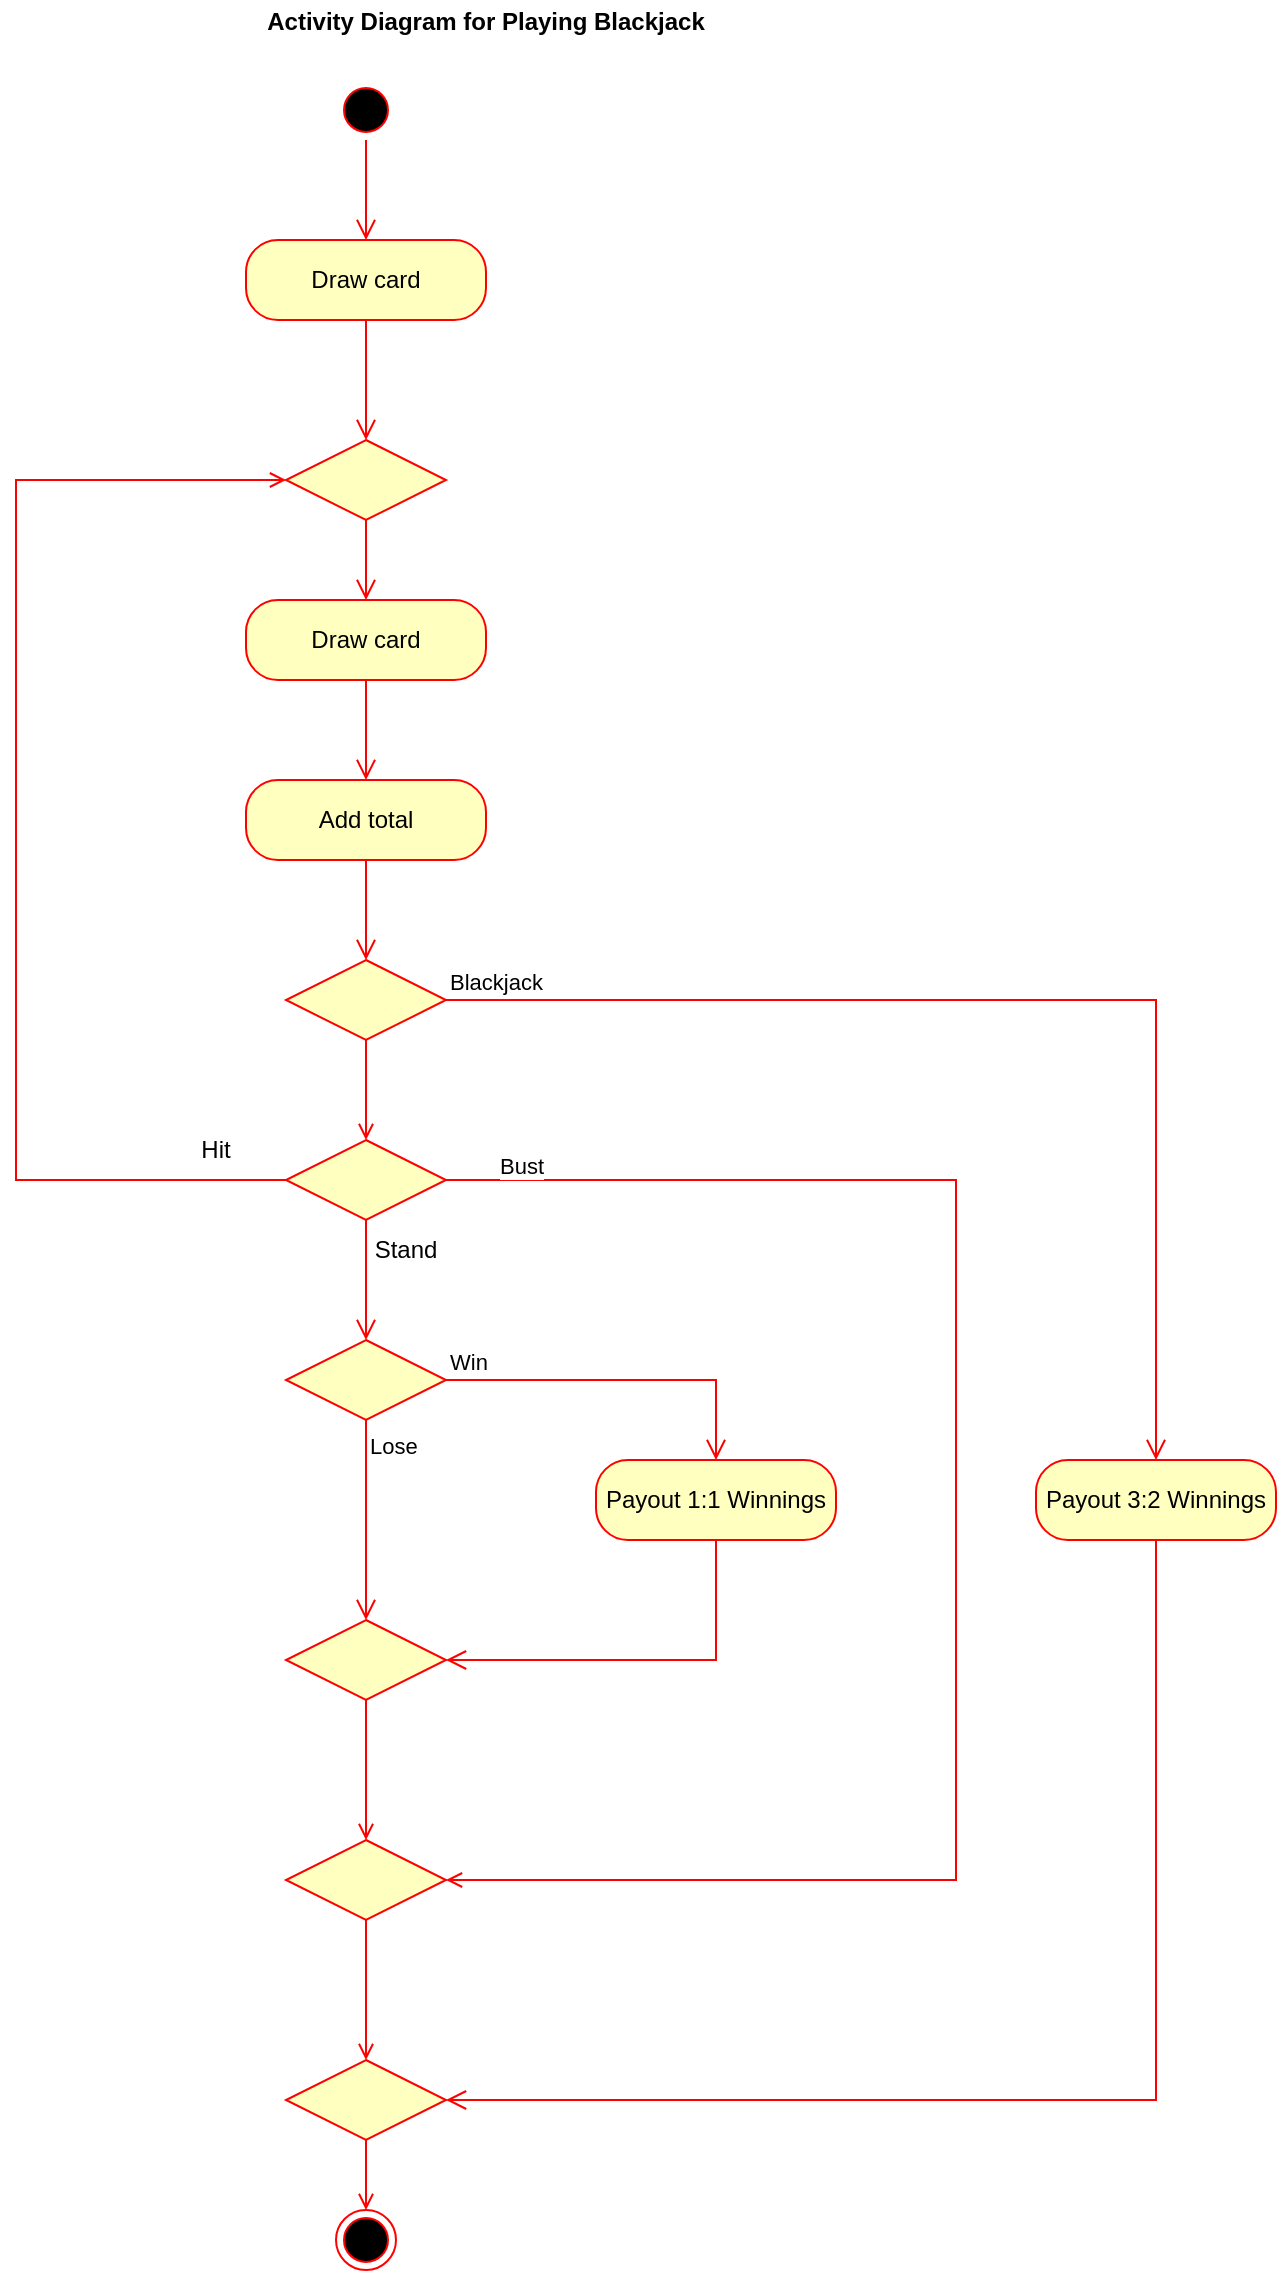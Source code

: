 <mxfile version="15.9.1" type="device"><diagram id="6oHgHrb_XTpT78l9tFXm" name="Page-1"><mxGraphModel dx="2080" dy="1128" grid="1" gridSize="10" guides="1" tooltips="1" connect="1" arrows="1" fold="1" page="1" pageScale="1" pageWidth="850" pageHeight="1100" math="0" shadow="0"><root><mxCell id="0"/><mxCell id="1" parent="0"/><mxCell id="9abvAwKemvBptrhSJqNt-8" value="Activity Diagram for Playing Blackjack" style="text;align=center;fontStyle=1;verticalAlign=middle;spacingLeft=3;spacingRight=3;strokeColor=none;rotatable=0;points=[[0,0.5],[1,0.5]];portConstraint=eastwest;" parent="1" vertex="1"><mxGeometry x="280" y="30" width="290" height="20" as="geometry"/></mxCell><mxCell id="9abvAwKemvBptrhSJqNt-34" value="" style="ellipse;html=1;shape=startState;fillColor=#000000;strokeColor=#ff0000;" parent="1" vertex="1"><mxGeometry x="350" y="70" width="30" height="30" as="geometry"/></mxCell><mxCell id="9abvAwKemvBptrhSJqNt-56" value="" style="ellipse;html=1;shape=endState;fillColor=#000000;strokeColor=#ff0000;" parent="1" vertex="1"><mxGeometry x="350" y="1135" width="30" height="30" as="geometry"/></mxCell><mxCell id="WDBIjjufLCB4MPsdozKG-2" value="" style="edgeStyle=orthogonalEdgeStyle;html=1;verticalAlign=bottom;endArrow=open;endSize=8;strokeColor=#ff0000;rounded=0;exitX=0.5;exitY=1;exitDx=0;exitDy=0;" parent="1" source="9abvAwKemvBptrhSJqNt-34" target="WDBIjjufLCB4MPsdozKG-16" edge="1"><mxGeometry relative="1" as="geometry"><mxPoint x="365" y="260" as="targetPoint"/><mxPoint x="365" y="170" as="sourcePoint"/></mxGeometry></mxCell><mxCell id="WDBIjjufLCB4MPsdozKG-16" value="Draw card" style="rounded=1;whiteSpace=wrap;html=1;arcSize=40;fontColor=#000000;fillColor=#ffffc0;strokeColor=#ff0000;" parent="1" vertex="1"><mxGeometry x="305" y="150" width="120" height="40" as="geometry"/></mxCell><mxCell id="WDBIjjufLCB4MPsdozKG-17" value="" style="edgeStyle=orthogonalEdgeStyle;html=1;verticalAlign=bottom;endArrow=open;endSize=8;strokeColor=#ff0000;rounded=0;" parent="1" source="WDBIjjufLCB4MPsdozKG-16" target="WDBIjjufLCB4MPsdozKG-33" edge="1"><mxGeometry relative="1" as="geometry"><mxPoint x="365" y="290" as="targetPoint"/></mxGeometry></mxCell><mxCell id="WDBIjjufLCB4MPsdozKG-33" value="" style="rhombus;whiteSpace=wrap;html=1;fillColor=#ffffc0;strokeColor=#ff0000;" parent="1" vertex="1"><mxGeometry x="325" y="250" width="80" height="40" as="geometry"/></mxCell><mxCell id="WDBIjjufLCB4MPsdozKG-35" value="" style="edgeStyle=orthogonalEdgeStyle;html=1;align=left;verticalAlign=top;endArrow=open;endSize=8;strokeColor=#ff0000;rounded=0;" parent="1" source="WDBIjjufLCB4MPsdozKG-33" target="WDBIjjufLCB4MPsdozKG-36" edge="1"><mxGeometry x="-1" relative="1" as="geometry"><mxPoint x="365" y="370" as="targetPoint"/></mxGeometry></mxCell><mxCell id="WDBIjjufLCB4MPsdozKG-36" value="Draw card" style="rounded=1;whiteSpace=wrap;html=1;arcSize=40;fontColor=#000000;fillColor=#ffffc0;strokeColor=#ff0000;" parent="1" vertex="1"><mxGeometry x="305" y="330" width="120" height="40" as="geometry"/></mxCell><mxCell id="WDBIjjufLCB4MPsdozKG-37" value="" style="edgeStyle=orthogonalEdgeStyle;html=1;verticalAlign=bottom;endArrow=open;endSize=8;strokeColor=#ff0000;rounded=0;entryX=0.5;entryY=0;entryDx=0;entryDy=0;" parent="1" source="WDBIjjufLCB4MPsdozKG-36" target="WDBIjjufLCB4MPsdozKG-40" edge="1"><mxGeometry relative="1" as="geometry"><mxPoint x="365" y="430" as="targetPoint"/></mxGeometry></mxCell><mxCell id="WDBIjjufLCB4MPsdozKG-40" value="Add total" style="rounded=1;whiteSpace=wrap;html=1;arcSize=40;fontColor=#000000;fillColor=#ffffc0;strokeColor=#ff0000;" parent="1" vertex="1"><mxGeometry x="305" y="420" width="120" height="40" as="geometry"/></mxCell><mxCell id="WDBIjjufLCB4MPsdozKG-41" value="" style="edgeStyle=orthogonalEdgeStyle;html=1;verticalAlign=bottom;endArrow=open;endSize=8;strokeColor=#ff0000;rounded=0;" parent="1" source="WDBIjjufLCB4MPsdozKG-40" target="WDBIjjufLCB4MPsdozKG-42" edge="1"><mxGeometry relative="1" as="geometry"><mxPoint x="365" y="610" as="targetPoint"/></mxGeometry></mxCell><mxCell id="WDBIjjufLCB4MPsdozKG-45" style="edgeStyle=orthogonalEdgeStyle;rounded=0;orthogonalLoop=1;jettySize=auto;html=1;entryX=0;entryY=0.5;entryDx=0;entryDy=0;fillColor=#f8cecc;strokeColor=#FF0000;endArrow=open;endFill=0;exitX=0;exitY=0.5;exitDx=0;exitDy=0;" parent="1" source="WDBIjjufLCB4MPsdozKG-53" target="WDBIjjufLCB4MPsdozKG-33" edge="1"><mxGeometry relative="1" as="geometry"><Array as="points"><mxPoint x="190" y="620"/><mxPoint x="190" y="270"/></Array></mxGeometry></mxCell><mxCell id="WDBIjjufLCB4MPsdozKG-52" style="edgeStyle=orthogonalEdgeStyle;rounded=0;orthogonalLoop=1;jettySize=auto;html=1;endArrow=open;endFill=0;strokeColor=#FF0000;" parent="1" source="WDBIjjufLCB4MPsdozKG-42" target="WDBIjjufLCB4MPsdozKG-53" edge="1"><mxGeometry relative="1" as="geometry"><mxPoint x="365" y="690" as="targetPoint"/></mxGeometry></mxCell><mxCell id="WDBIjjufLCB4MPsdozKG-42" value="" style="rhombus;whiteSpace=wrap;html=1;fillColor=#ffffc0;strokeColor=#ff0000;" parent="1" vertex="1"><mxGeometry x="325" y="510" width="80" height="40" as="geometry"/></mxCell><mxCell id="WDBIjjufLCB4MPsdozKG-43" value="Blackjack" style="edgeStyle=orthogonalEdgeStyle;html=1;align=left;verticalAlign=bottom;endArrow=open;endSize=8;strokeColor=#ff0000;rounded=0;" parent="1" source="WDBIjjufLCB4MPsdozKG-42" target="WDBIjjufLCB4MPsdozKG-47" edge="1"><mxGeometry x="-1" relative="1" as="geometry"><mxPoint x="610" y="610" as="targetPoint"/></mxGeometry></mxCell><mxCell id="WDBIjjufLCB4MPsdozKG-46" value="Hit" style="text;html=1;strokeColor=none;fillColor=none;align=center;verticalAlign=middle;whiteSpace=wrap;rounded=0;" parent="1" vertex="1"><mxGeometry x="260" y="590" width="60" height="30" as="geometry"/></mxCell><mxCell id="WDBIjjufLCB4MPsdozKG-47" value="Payout 3:2 Winnings" style="rounded=1;whiteSpace=wrap;html=1;arcSize=40;fontColor=#000000;fillColor=#ffffc0;strokeColor=#ff0000;" parent="1" vertex="1"><mxGeometry x="700" y="760" width="120" height="40" as="geometry"/></mxCell><mxCell id="WDBIjjufLCB4MPsdozKG-48" value="" style="edgeStyle=orthogonalEdgeStyle;html=1;verticalAlign=bottom;endArrow=open;endSize=8;strokeColor=#ff0000;rounded=0;entryX=1;entryY=0.5;entryDx=0;entryDy=0;" parent="1" source="WDBIjjufLCB4MPsdozKG-47" target="WDBIjjufLCB4MPsdozKG-50" edge="1"><mxGeometry relative="1" as="geometry"><mxPoint x="610" y="900" as="targetPoint"/><Array as="points"><mxPoint x="760" y="1080"/></Array></mxGeometry></mxCell><mxCell id="WDBIjjufLCB4MPsdozKG-51" style="edgeStyle=orthogonalEdgeStyle;rounded=0;orthogonalLoop=1;jettySize=auto;html=1;entryX=0.5;entryY=0;entryDx=0;entryDy=0;strokeColor=#FF0000;endArrow=open;endFill=0;" parent="1" source="WDBIjjufLCB4MPsdozKG-50" target="9abvAwKemvBptrhSJqNt-56" edge="1"><mxGeometry relative="1" as="geometry"/></mxCell><mxCell id="WDBIjjufLCB4MPsdozKG-50" value="" style="rhombus;whiteSpace=wrap;html=1;fillColor=#ffffc0;strokeColor=#ff0000;" parent="1" vertex="1"><mxGeometry x="325" y="1060" width="80" height="40" as="geometry"/></mxCell><mxCell id="WDBIjjufLCB4MPsdozKG-57" style="edgeStyle=orthogonalEdgeStyle;rounded=0;orthogonalLoop=1;jettySize=auto;html=1;entryX=1;entryY=0.5;entryDx=0;entryDy=0;endArrow=open;endFill=0;strokeColor=#FF0000;" parent="1" source="WDBIjjufLCB4MPsdozKG-53" target="WDBIjjufLCB4MPsdozKG-56" edge="1"><mxGeometry relative="1" as="geometry"><Array as="points"><mxPoint x="660" y="620"/><mxPoint x="660" y="970"/></Array></mxGeometry></mxCell><mxCell id="WDBIjjufLCB4MPsdozKG-53" value="" style="rhombus;whiteSpace=wrap;html=1;fillColor=#ffffc0;strokeColor=#ff0000;" parent="1" vertex="1"><mxGeometry x="325" y="600" width="80" height="40" as="geometry"/></mxCell><mxCell id="WDBIjjufLCB4MPsdozKG-55" value="Bust" style="edgeStyle=orthogonalEdgeStyle;html=1;align=left;verticalAlign=top;endArrow=open;endSize=8;strokeColor=#ff0000;rounded=0;" parent="1" source="WDBIjjufLCB4MPsdozKG-53" target="WDBIjjufLCB4MPsdozKG-59" edge="1"><mxGeometry x="-1" y="76" relative="1" as="geometry"><mxPoint x="365" y="790" as="targetPoint"/><mxPoint x="-11" y="-40" as="offset"/></mxGeometry></mxCell><mxCell id="WDBIjjufLCB4MPsdozKG-58" style="edgeStyle=orthogonalEdgeStyle;rounded=0;orthogonalLoop=1;jettySize=auto;html=1;entryX=0.5;entryY=0;entryDx=0;entryDy=0;endArrow=open;endFill=0;strokeColor=#FF0000;" parent="1" source="WDBIjjufLCB4MPsdozKG-56" target="WDBIjjufLCB4MPsdozKG-50" edge="1"><mxGeometry relative="1" as="geometry"/></mxCell><mxCell id="WDBIjjufLCB4MPsdozKG-56" value="" style="rhombus;whiteSpace=wrap;html=1;fillColor=#ffffc0;strokeColor=#ff0000;" parent="1" vertex="1"><mxGeometry x="325" y="950" width="80" height="40" as="geometry"/></mxCell><mxCell id="WDBIjjufLCB4MPsdozKG-59" value="" style="rhombus;whiteSpace=wrap;html=1;fillColor=#ffffc0;strokeColor=#ff0000;" parent="1" vertex="1"><mxGeometry x="325" y="700" width="80" height="40" as="geometry"/></mxCell><mxCell id="WDBIjjufLCB4MPsdozKG-60" value="Win" style="edgeStyle=orthogonalEdgeStyle;html=1;align=left;verticalAlign=bottom;endArrow=open;endSize=8;strokeColor=#ff0000;rounded=0;" parent="1" source="WDBIjjufLCB4MPsdozKG-59" target="WDBIjjufLCB4MPsdozKG-62" edge="1"><mxGeometry x="-1" relative="1" as="geometry"><mxPoint x="505" y="790" as="targetPoint"/></mxGeometry></mxCell><mxCell id="WDBIjjufLCB4MPsdozKG-61" value="Lose" style="edgeStyle=orthogonalEdgeStyle;html=1;align=left;verticalAlign=top;endArrow=open;endSize=8;strokeColor=#ff0000;rounded=0;entryX=0.5;entryY=0;entryDx=0;entryDy=0;" parent="1" source="WDBIjjufLCB4MPsdozKG-59" target="WDBIjjufLCB4MPsdozKG-64" edge="1"><mxGeometry x="-1" relative="1" as="geometry"><mxPoint x="365" y="870" as="targetPoint"/></mxGeometry></mxCell><mxCell id="WDBIjjufLCB4MPsdozKG-62" value="Payout 1:1 Winnings" style="rounded=1;whiteSpace=wrap;html=1;arcSize=40;fontColor=#000000;fillColor=#ffffc0;strokeColor=#ff0000;" parent="1" vertex="1"><mxGeometry x="480" y="760" width="120" height="40" as="geometry"/></mxCell><mxCell id="WDBIjjufLCB4MPsdozKG-63" value="" style="edgeStyle=orthogonalEdgeStyle;html=1;verticalAlign=bottom;endArrow=open;endSize=8;strokeColor=#ff0000;rounded=0;entryX=1;entryY=0.5;entryDx=0;entryDy=0;" parent="1" source="WDBIjjufLCB4MPsdozKG-62" target="WDBIjjufLCB4MPsdozKG-64" edge="1"><mxGeometry relative="1" as="geometry"><mxPoint x="540" y="940" as="targetPoint"/><Array as="points"><mxPoint x="540" y="860"/></Array></mxGeometry></mxCell><mxCell id="WDBIjjufLCB4MPsdozKG-65" style="edgeStyle=orthogonalEdgeStyle;rounded=0;orthogonalLoop=1;jettySize=auto;html=1;entryX=0.5;entryY=0;entryDx=0;entryDy=0;endArrow=open;endFill=0;strokeColor=#FF0000;" parent="1" source="WDBIjjufLCB4MPsdozKG-64" target="WDBIjjufLCB4MPsdozKG-56" edge="1"><mxGeometry relative="1" as="geometry"/></mxCell><mxCell id="WDBIjjufLCB4MPsdozKG-64" value="" style="rhombus;whiteSpace=wrap;html=1;fillColor=#ffffc0;strokeColor=#ff0000;" parent="1" vertex="1"><mxGeometry x="325" y="840" width="80" height="40" as="geometry"/></mxCell><mxCell id="WDBIjjufLCB4MPsdozKG-66" value="Stand" style="text;html=1;strokeColor=none;fillColor=none;align=center;verticalAlign=middle;whiteSpace=wrap;rounded=0;" parent="1" vertex="1"><mxGeometry x="370" y="650" width="30" height="10" as="geometry"/></mxCell></root></mxGraphModel></diagram></mxfile>
